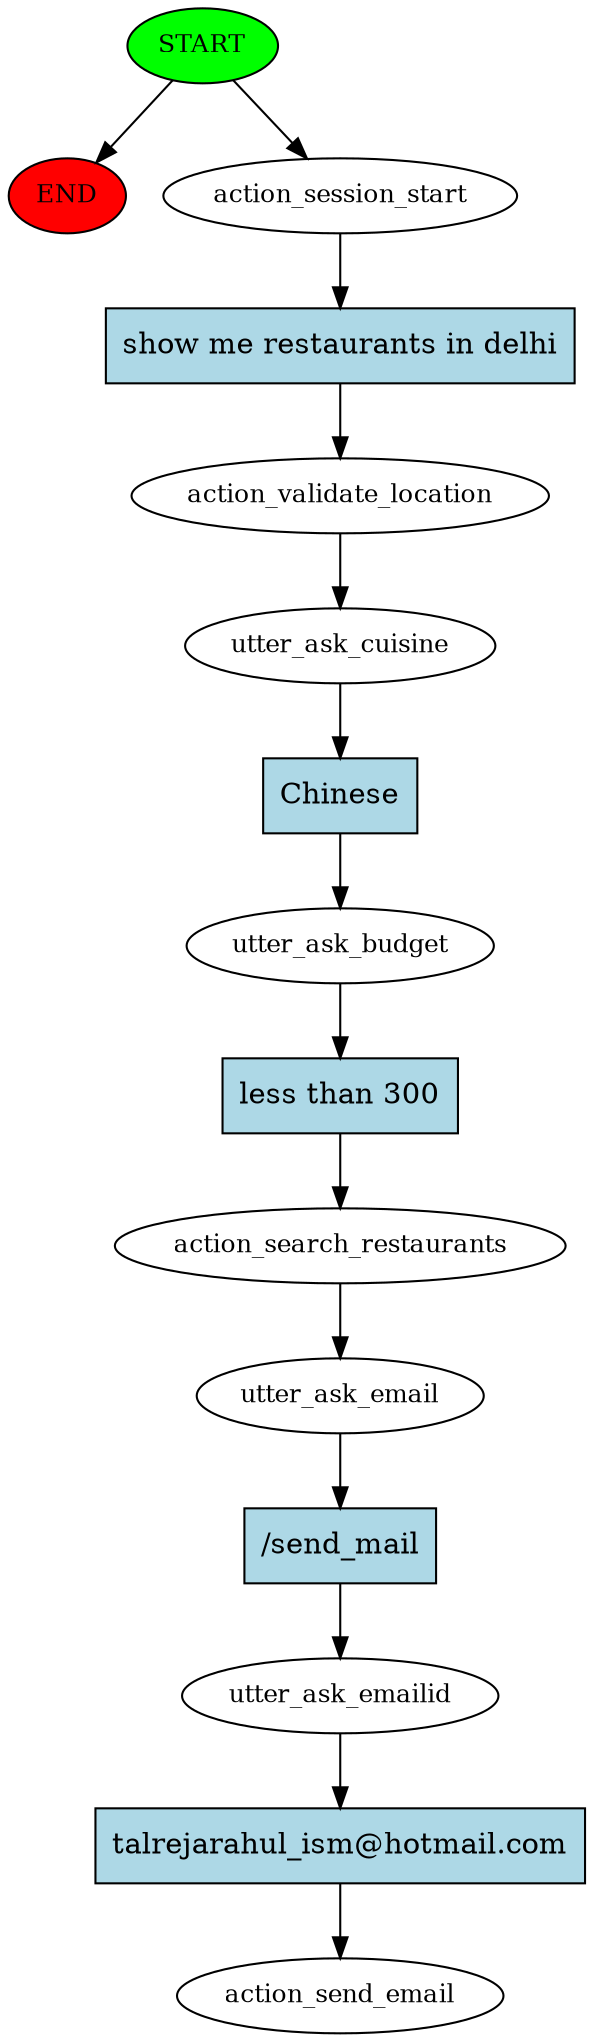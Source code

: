 digraph  {
0 [class="start active", fillcolor=green, fontsize=12, label=START, style=filled];
"-1" [class=end, fillcolor=red, fontsize=12, label=END, style=filled];
1 [class=active, fontsize=12, label=action_session_start];
2 [class=active, fontsize=12, label=action_validate_location];
3 [class=active, fontsize=12, label=utter_ask_cuisine];
4 [class=active, fontsize=12, label=utter_ask_budget];
5 [class=active, fontsize=12, label=action_search_restaurants];
6 [class=active, fontsize=12, label=utter_ask_email];
7 [class=active, fontsize=12, label=utter_ask_emailid];
8 [class="dashed active", fontsize=12, label=action_send_email];
9 [class="intent active", fillcolor=lightblue, label="show me restaurants in delhi", shape=rect, style=filled];
10 [class="intent active", fillcolor=lightblue, label=Chinese, shape=rect, style=filled];
11 [class="intent active", fillcolor=lightblue, label="less than 300", shape=rect, style=filled];
12 [class="intent active", fillcolor=lightblue, label="/send_mail", shape=rect, style=filled];
13 [class="intent active", fillcolor=lightblue, label="talrejarahul_ism@hotmail.com", shape=rect, style=filled];
0 -> "-1"  [class="", key=NONE, label=""];
0 -> 1  [class=active, key=NONE, label=""];
1 -> 9  [class=active, key=0];
2 -> 3  [class=active, key=NONE, label=""];
3 -> 10  [class=active, key=0];
4 -> 11  [class=active, key=0];
5 -> 6  [class=active, key=NONE, label=""];
6 -> 12  [class=active, key=0];
7 -> 13  [class=active, key=0];
9 -> 2  [class=active, key=0];
10 -> 4  [class=active, key=0];
11 -> 5  [class=active, key=0];
12 -> 7  [class=active, key=0];
13 -> 8  [class=active, key=0];
}
